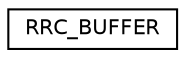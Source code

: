 digraph "Graphical Class Hierarchy"
{
 // LATEX_PDF_SIZE
  edge [fontname="Helvetica",fontsize="10",labelfontname="Helvetica",labelfontsize="10"];
  node [fontname="Helvetica",fontsize="10",shape=record];
  rankdir="LR";
  Node0 [label="RRC_BUFFER",height=0.2,width=0.4,color="black", fillcolor="white", style="filled",URL="$structRRC__BUFFER.html",tooltip=" "];
}
